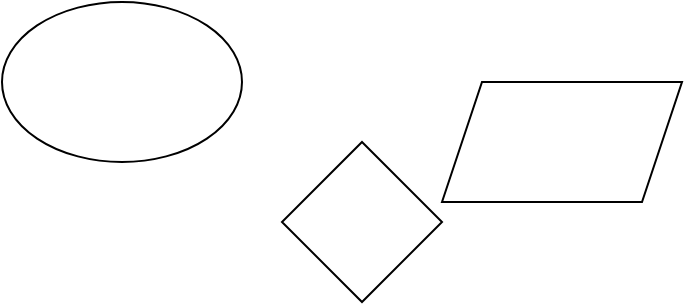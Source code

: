 <mxfile version="22.1.18" type="github">
  <diagram name="Page-1" id="34hz9bC29nvqE_dl58Rr">
    <mxGraphModel dx="1434" dy="738" grid="1" gridSize="10" guides="1" tooltips="1" connect="1" arrows="1" fold="1" page="1" pageScale="1" pageWidth="827" pageHeight="1169" math="0" shadow="0">
      <root>
        <mxCell id="0" />
        <mxCell id="1" parent="0" />
        <mxCell id="bd5krrrPCVcOOacsnhfx-1" value="" style="rhombus;whiteSpace=wrap;html=1;" parent="1" vertex="1">
          <mxGeometry x="310" y="340" width="80" height="80" as="geometry" />
        </mxCell>
        <mxCell id="bd5krrrPCVcOOacsnhfx-2" value="" style="ellipse;whiteSpace=wrap;html=1;" parent="1" vertex="1">
          <mxGeometry x="170" y="270" width="120" height="80" as="geometry" />
        </mxCell>
        <mxCell id="bd5krrrPCVcOOacsnhfx-3" value="" style="shape=parallelogram;perimeter=parallelogramPerimeter;whiteSpace=wrap;html=1;fixedSize=1;" parent="1" vertex="1">
          <mxGeometry x="390" y="310" width="120" height="60" as="geometry" />
        </mxCell>
      </root>
    </mxGraphModel>
  </diagram>
</mxfile>
